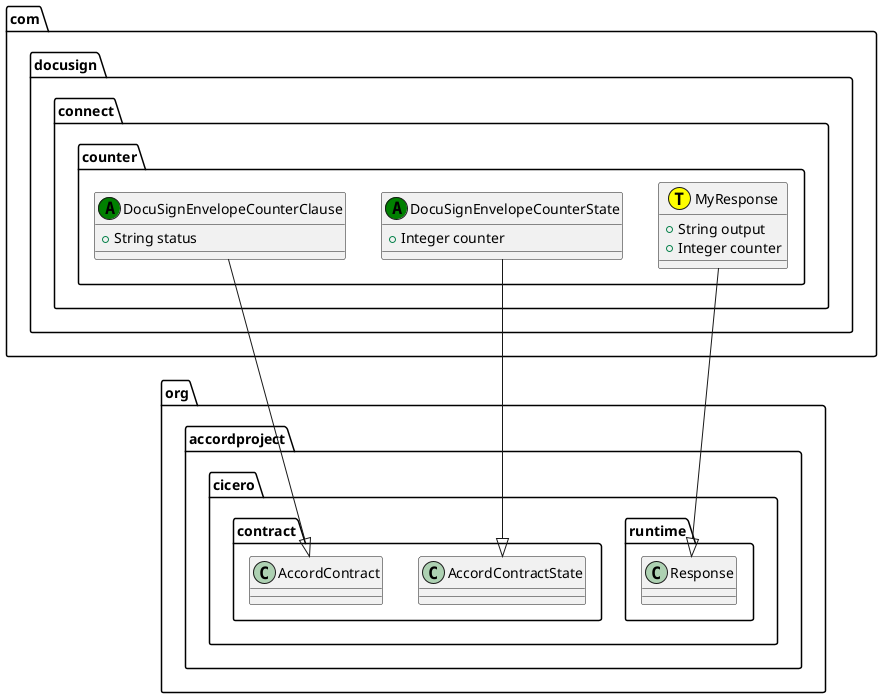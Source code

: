 @startuml
class com.docusign.connect.counter.MyResponse << (T,yellow) >> {
   + String output
   + Integer counter
}
com.docusign.connect.counter.MyResponse --|> org.accordproject.cicero.runtime.Response
class com.docusign.connect.counter.DocuSignEnvelopeCounterState << (A,green) >> {
   + Integer counter
}
com.docusign.connect.counter.DocuSignEnvelopeCounterState --|> org.accordproject.cicero.contract.AccordContractState
class com.docusign.connect.counter.DocuSignEnvelopeCounterClause << (A,green) >> {
   + String status
}
com.docusign.connect.counter.DocuSignEnvelopeCounterClause --|> org.accordproject.cicero.contract.AccordContract
@enduml
